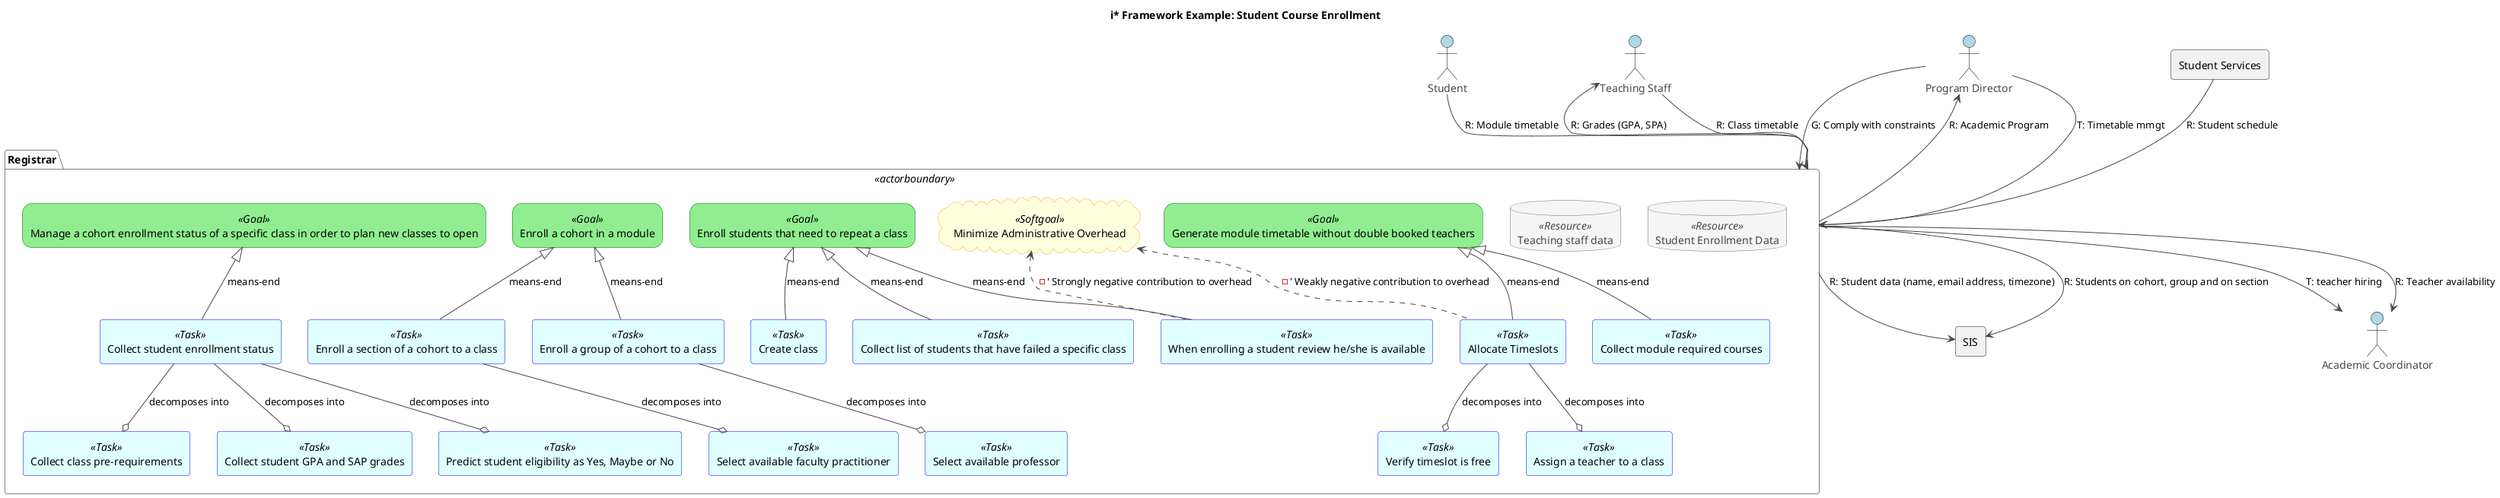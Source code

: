 @startuml
!theme vibrant

title i* Framework Example: Student Course Enrollment

' Styling to approximate i* notation
skinparam defaultTextAlignment center
skinparam shadowing false

skinparam actor {
    BorderColor Black
    BackgroundColor LightBlue
    StereotypeFontColor Black
}

skinparam package {
    BorderColor Gray
    BackgroundColor White
    StereotypeFontColor DimGray
    FontColor Black
    stereotype<<actorboundary>> {
        BorderColor Black
        BackgroundColor LightGray
    }
}

skinparam rectangle<<Goal>> {
    StereotypePosition top
    borderColor DarkGreen
    backgroundColor LightGreen
    roundCorner 25 ' Make it more oval-like
}
skinparam cloud<<Softgoal>> {
    StereotypePosition top
    borderColor Orange
    backgroundColor LightYellow
}
skinparam rectangle<<Task>> {
    StereotypePosition top
    borderColor Blue
    backgroundColor LightCyan
}
skinparam rectangle<<Resource>> {
    StereotypePosition top
    borderColor DimGray
    backgroundColor WhiteSmoke
}
skinparam database<<Resource>> {
    StereotypePosition top
    borderColor DimGray
    backgroundColor WhiteSmoke
}

' Define Actors
actor Student
actor Registrar
actor "Teaching Staff" as Teacher
actor "Academic Coordinator" as Coordinator
actor "Program Director" as Director
agent SIS
agent "Student Services" as SS

Registrar --> Teacher: R: Grades (GPA, SPA)
Teacher --> Registrar: R: Class timetable
Student --> Registrar: R: Module timetable
SS --> Registrar: R: Student schedule
Director --> Registrar: T: Timetable mmgt
Director --> Registrar: G: Comply with constraints
Registrar --> Director: R: Academic Program
Registrar --> Coordinator: T: teacher hiring
Registrar --> SIS: R: Student data (name, email address, timezone)
Registrar --> SIS: R: Students on cohort, group and on section
Registrar --> Coordinator: R: Teacher availability

package "Registrar" <<actorboundary>> {
    database "Student Enrollment Data" as R_EnrollmentData <<Resource>>
    database "Teaching staff data" as R_TeacherData <<Resource>>

rectangle "Generate module timetable without double booked teachers" as G_Timetable <<Goal>>
    rectangle "Collect module required courses" as T_CollectModule <<Task>>
    rectangle "Allocate Timeslots" as T_Allocate <<Task>>
    rectangle "Assign a teacher to a class" as T_FindTeacher <<Task>>
    rectangle "Verify timeslot is free" as T_VerifyTimeslotFree <<Task>>

	G_Timetable <|-- T_CollectModule: means-end
    G_Timetable <|-- T_Allocate: means-end
	T_Allocate --o T_FindTeacher: decomposes into
	T_Allocate --o T_VerifyTimeslotFree: decomposes into


rectangle "Enroll students that need to repeat a class" as G_Manual <<Goal>>
    rectangle "Collect list of students that have failed a specific class" as T_CollectFailedStudents <<Task>>
    rectangle "Create class" as T_CreateClass <<Task>>
    rectangle "When enrolling a student review he/she is available" as T_ReviewStudentAvailability <<Task>>

	G_Manual <|-- T_CollectFailedStudents: means-end
	G_Manual <|-- T_CreateClass: means-end
	G_Manual <|-- T_ReviewStudentAvailability: means-end


rectangle "Enroll a cohort in a module" as G_CohortEnrollment <<Goal>>
    rectangle "Select available faculty practitioner" as T_SelectFaculty <<Task>>
    rectangle "Enroll a section of a cohort to a class" as T_SectionEnrollment <<Task>>
    rectangle "Select available professor" as T_SelectProfessor <<Task>>
    rectangle "Enroll a group of a cohort to a class" as T_GroupEnrollement <<Task>>

	G_CohortEnrollment <|-- T_SectionEnrollment: means-end
	G_CohortEnrollment <|-- T_GroupEnrollement: means-end
	T_SectionEnrollment --o T_SelectFaculty: decomposes into
	T_GroupEnrollement --o T_SelectProfessor: decomposes into


rectangle "Manage a cohort enrollment status of a specific class in order to plan new classes to open" as G_StudentEnrollment <<Goal>>
    rectangle "Collect student enrollment status" as T_StudentEnrollmentStatus <<Task>>
    rectangle "Collect class pre-requirements" as T_CollectClassPreRequirements <<Task>>
    rectangle "Collect student GPA and SAP grades" as T_CollectStudentGrades <<Task>>
    rectangle "Predict student eligibility as Yes, Maybe or No" as T_PredictEligibility <<Task>>

	G_StudentEnrollment <|-- T_StudentEnrollmentStatus: means-end
	T_StudentEnrollmentStatus --o T_CollectStudentGrades: decomposes into
	T_StudentEnrollmentStatus --o T_PredictEligibility: decomposes into
	T_StudentEnrollmentStatus --o T_CollectClassPreRequirements: decomposes into


cloud "Minimize Administrative Overhead" as SG_Overhead <<Softgoal>>
    SG_Overhead <.. T_ReviewStudentAvailability: - ' Strongly negative contribution to overhead
    SG_Overhead <.. T_Allocate: - ' Weakly negative contribution to overhead
}

@enduml
